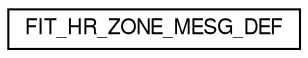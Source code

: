 digraph "Graphical Class Hierarchy"
{
  edge [fontname="FreeSans",fontsize="10",labelfontname="FreeSans",labelfontsize="10"];
  node [fontname="FreeSans",fontsize="10",shape=record];
  rankdir="LR";
  Node1 [label="FIT_HR_ZONE_MESG_DEF",height=0.2,width=0.4,color="black", fillcolor="white", style="filled",URL="$struct_f_i_t___h_r___z_o_n_e___m_e_s_g___d_e_f.html"];
}
